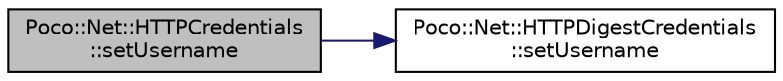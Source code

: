 digraph "Poco::Net::HTTPCredentials::setUsername"
{
 // LATEX_PDF_SIZE
  edge [fontname="Helvetica",fontsize="10",labelfontname="Helvetica",labelfontsize="10"];
  node [fontname="Helvetica",fontsize="10",shape=record];
  rankdir="LR";
  Node1 [label="Poco::Net::HTTPCredentials\l::setUsername",height=0.2,width=0.4,color="black", fillcolor="grey75", style="filled", fontcolor="black",tooltip=" "];
  Node1 -> Node2 [color="midnightblue",fontsize="10",style="solid",fontname="Helvetica"];
  Node2 [label="Poco::Net::HTTPDigestCredentials\l::setUsername",height=0.2,width=0.4,color="black", fillcolor="white", style="filled",URL="$classPoco_1_1Net_1_1HTTPDigestCredentials.html#a63a783a67c894662ed1e82369eefc526",tooltip="Resets the HTTPDigestCredentials object to a clean state."];
}
